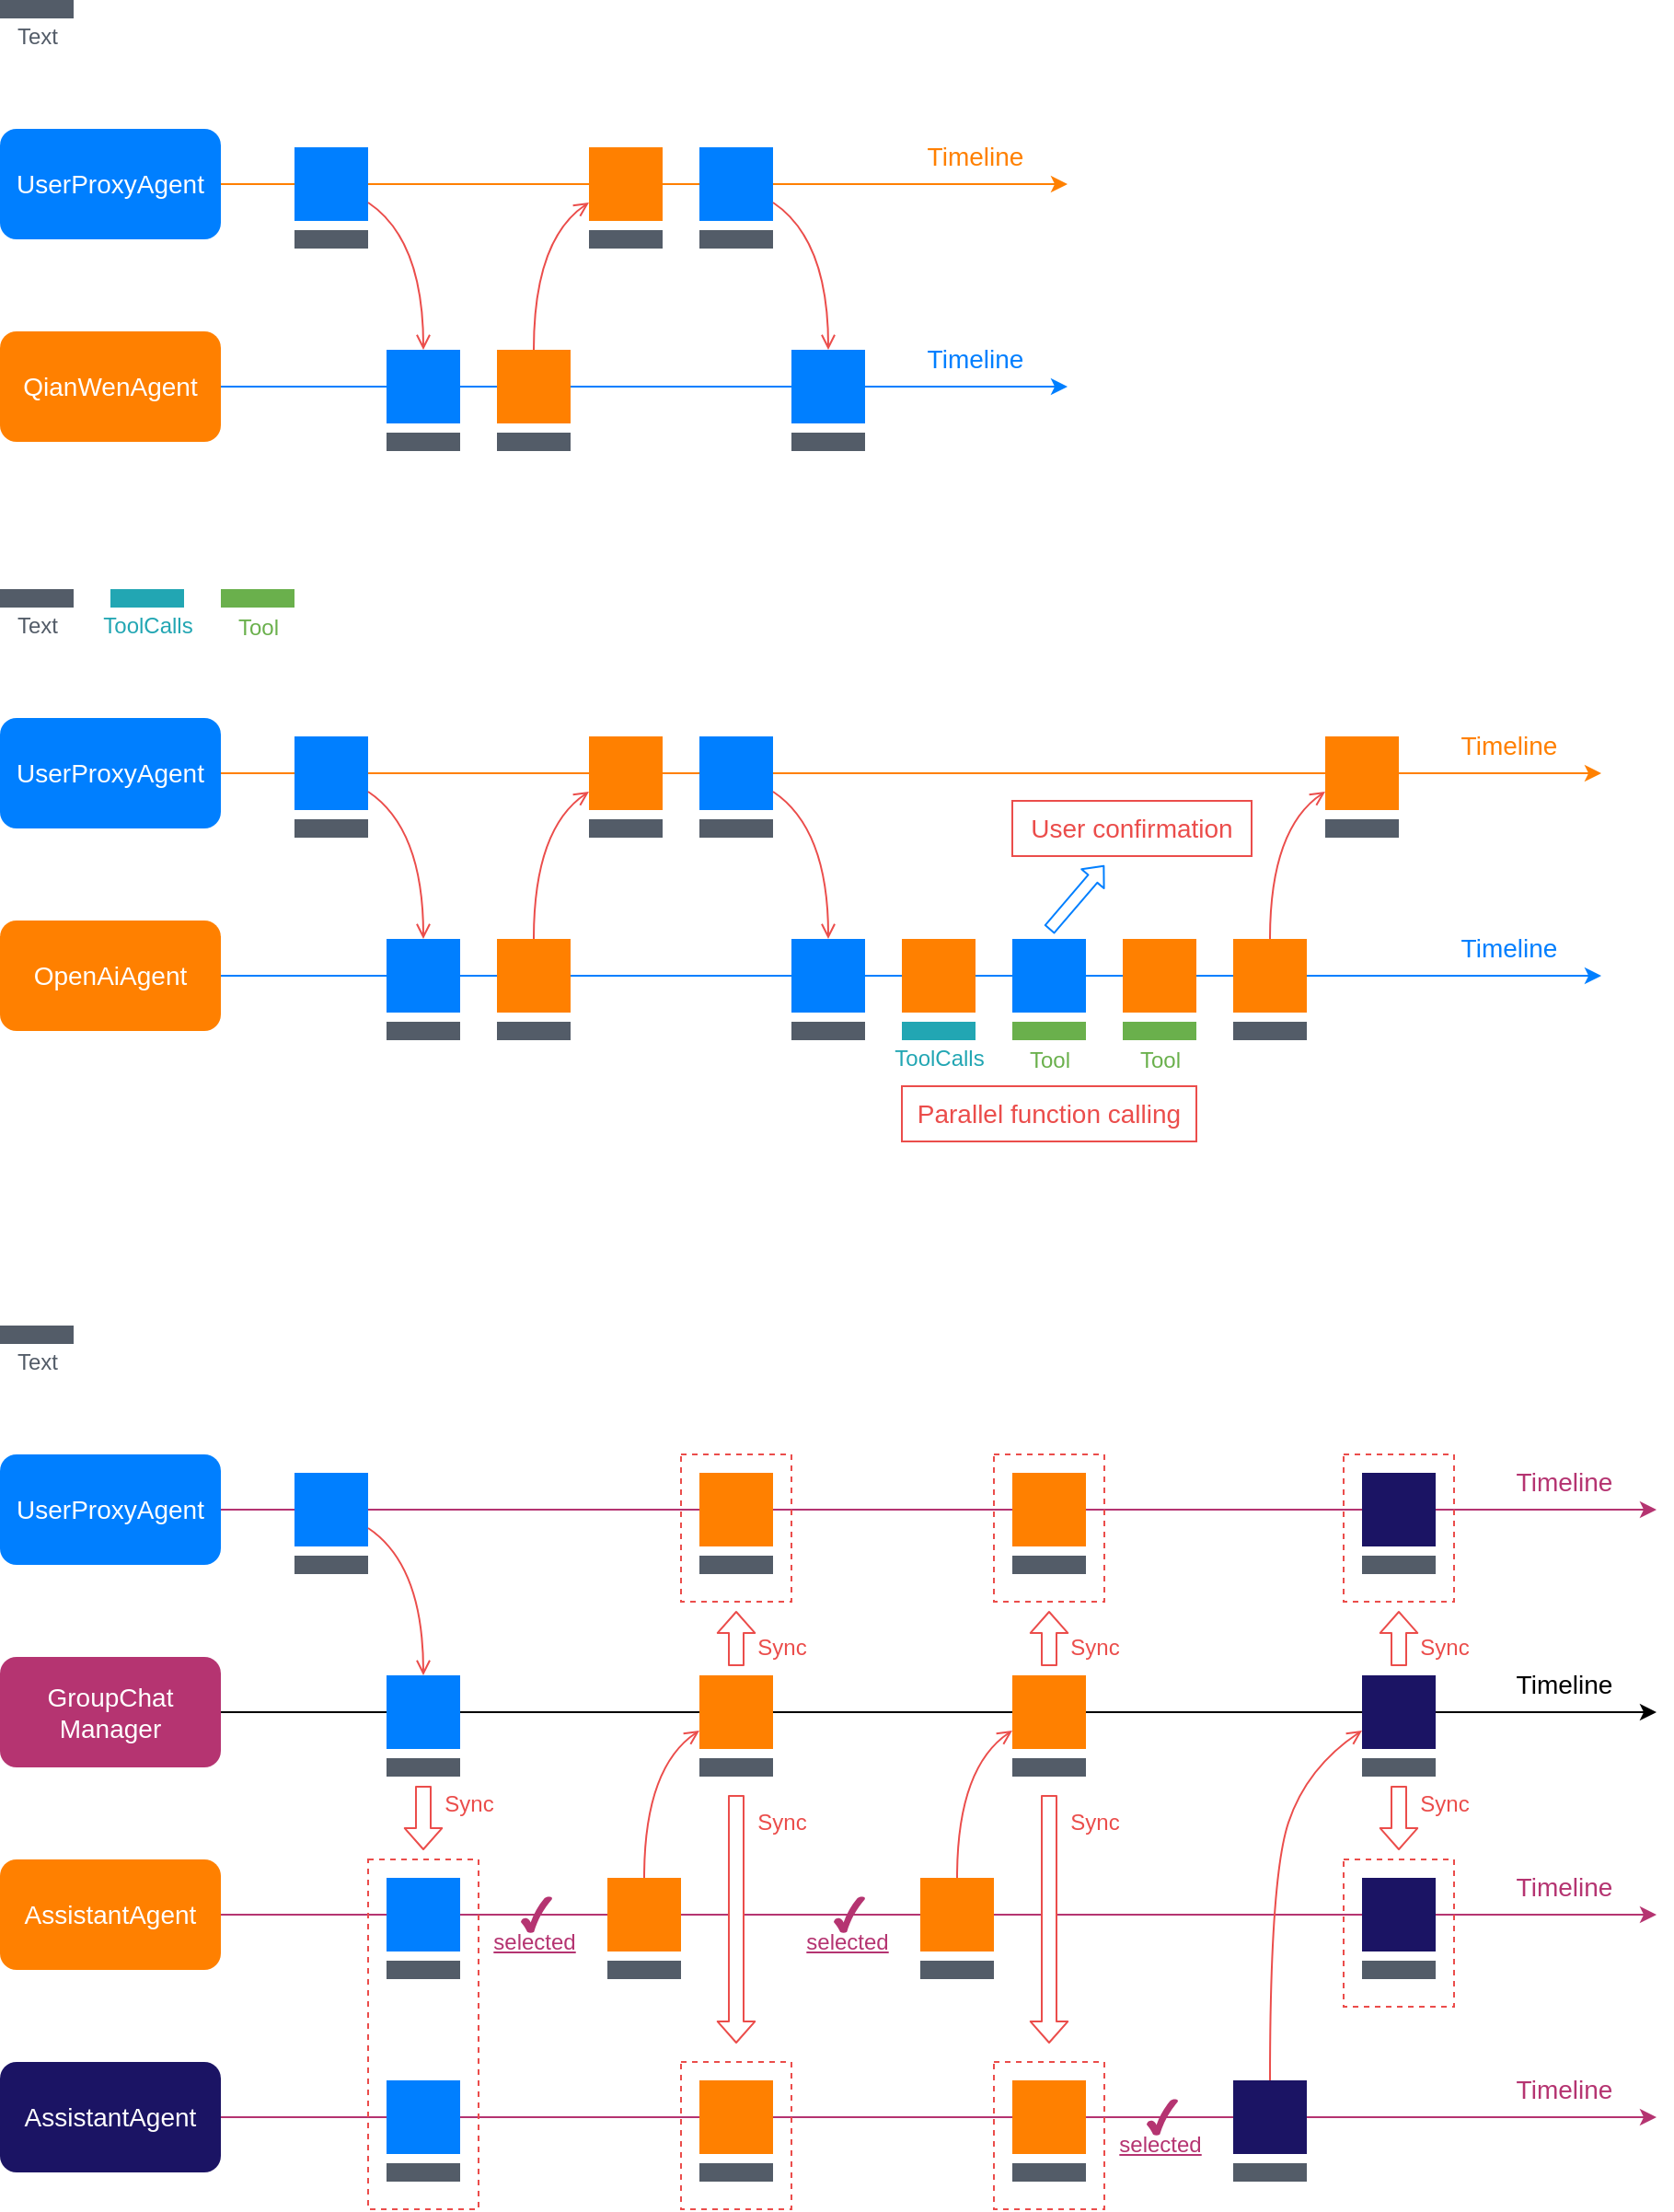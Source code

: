 <mxfile version="17.4.2" type="device"><diagram id="qJu6oxwZiMw7I-Hwb-8A" name="第 1 页"><mxGraphModel dx="992" dy="714" grid="1" gridSize="10" guides="1" tooltips="1" connect="1" arrows="1" fold="1" page="1" pageScale="1" pageWidth="827" pageHeight="1169" math="0" shadow="0"><root><mxCell id="0"/><mxCell id="1" parent="0"/><mxCell id="Uk98bJ4eMWOjx3VvdVaG-102" value="" style="endArrow=classic;html=1;rounded=0;fontSize=14;fontColor=#FFFFFF;strokeColor=#B53471;exitX=1;exitY=0.5;exitDx=0;exitDy=0;" edge="1" parent="1" source="Uk98bJ4eMWOjx3VvdVaG-99"><mxGeometry width="50" height="50" relative="1" as="geometry"><mxPoint x="210" y="1130.0" as="sourcePoint"/><mxPoint x="980" y="1230" as="targetPoint"/></mxGeometry></mxCell><mxCell id="Uk98bJ4eMWOjx3VvdVaG-101" value="" style="endArrow=classic;html=1;rounded=0;fontSize=14;fontColor=#FFFFFF;strokeColor=#B53471;exitX=1;exitY=0.5;exitDx=0;exitDy=0;" edge="1" parent="1" source="Uk98bJ4eMWOjx3VvdVaG-98"><mxGeometry width="50" height="50" relative="1" as="geometry"><mxPoint x="260" y="1100.36" as="sourcePoint"/><mxPoint x="980" y="1120" as="targetPoint"/></mxGeometry></mxCell><mxCell id="Uk98bJ4eMWOjx3VvdVaG-100" value="" style="endArrow=classic;html=1;rounded=0;fontSize=14;fontColor=#FFFFFF;strokeColor=#B53471;exitX=1;exitY=0.5;exitDx=0;exitDy=0;" edge="1" parent="1" source="Uk98bJ4eMWOjx3VvdVaG-95"><mxGeometry width="50" height="50" relative="1" as="geometry"><mxPoint x="320" y="899.64" as="sourcePoint"/><mxPoint x="980" y="900" as="targetPoint"/></mxGeometry></mxCell><mxCell id="Uk98bJ4eMWOjx3VvdVaG-103" value="" style="endArrow=classic;html=1;rounded=0;fontSize=14;fontColor=#FFFFFF;strokeColor=#000000;exitX=1;exitY=0.5;exitDx=0;exitDy=0;" edge="1" parent="1" source="Uk98bJ4eMWOjx3VvdVaG-96"><mxGeometry width="50" height="50" relative="1" as="geometry"><mxPoint x="210" y="910" as="sourcePoint"/><mxPoint x="980" y="1010" as="targetPoint"/></mxGeometry></mxCell><mxCell id="Uk98bJ4eMWOjx3VvdVaG-11" value="" style="endArrow=classic;html=1;rounded=0;fontSize=14;fontColor=#FFFFFF;strokeColor=#007FFF;exitX=1;exitY=0.5;exitDx=0;exitDy=0;" edge="1" parent="1" source="Uk98bJ4eMWOjx3VvdVaG-4"><mxGeometry width="50" height="50" relative="1" as="geometry"><mxPoint x="240" y="310" as="sourcePoint"/><mxPoint x="660" y="290" as="targetPoint"/></mxGeometry></mxCell><mxCell id="Uk98bJ4eMWOjx3VvdVaG-10" value="" style="endArrow=classic;html=1;rounded=0;fontSize=14;fontColor=#FFFFFF;strokeColor=#FF8000;exitX=1;exitY=0.5;exitDx=0;exitDy=0;" edge="1" parent="1" source="Uk98bJ4eMWOjx3VvdVaG-3"><mxGeometry width="50" height="50" relative="1" as="geometry"><mxPoint x="250" y="210" as="sourcePoint"/><mxPoint x="660" y="180" as="targetPoint"/></mxGeometry></mxCell><mxCell id="Uk98bJ4eMWOjx3VvdVaG-3" value="&lt;font style=&quot;font-size: 14px&quot; color=&quot;#ffffff&quot;&gt;UserProxyAgent&lt;/font&gt;" style="rounded=1;whiteSpace=wrap;html=1;fillColor=#007FFF;strokeColor=none;" vertex="1" parent="1"><mxGeometry x="80" y="150" width="120" height="60" as="geometry"/></mxCell><mxCell id="Uk98bJ4eMWOjx3VvdVaG-4" value="&lt;font style=&quot;font-size: 14px&quot; color=&quot;#ffffff&quot;&gt;QianWenAgent&lt;/font&gt;" style="rounded=1;whiteSpace=wrap;html=1;fillColor=#FF8000;strokeColor=none;" vertex="1" parent="1"><mxGeometry x="80" y="260" width="120" height="60" as="geometry"/></mxCell><mxCell id="Uk98bJ4eMWOjx3VvdVaG-7" value="&lt;font color=&quot;#ff8000&quot;&gt;Timeline&lt;/font&gt;" style="text;html=1;strokeColor=none;fillColor=none;align=center;verticalAlign=middle;whiteSpace=wrap;rounded=0;fontSize=14;fontColor=#FFFFFF;" vertex="1" parent="1"><mxGeometry x="570" y="150" width="80" height="30" as="geometry"/></mxCell><mxCell id="Uk98bJ4eMWOjx3VvdVaG-18" style="orthogonalLoop=1;jettySize=auto;html=1;exitX=0.5;exitY=0;exitDx=0;exitDy=0;entryX=0;entryY=0.75;entryDx=0;entryDy=0;fontSize=14;fontColor=#000000;endArrow=open;endFill=0;strokeColor=#EB4D4B;elbow=vertical;curved=1;" edge="1" parent="1" source="Uk98bJ4eMWOjx3VvdVaG-8" target="Uk98bJ4eMWOjx3VvdVaG-16"><mxGeometry relative="1" as="geometry"><Array as="points"><mxPoint x="370" y="210"/></Array></mxGeometry></mxCell><mxCell id="Uk98bJ4eMWOjx3VvdVaG-8" value="" style="rounded=0;whiteSpace=wrap;html=1;fontSize=14;fontColor=#000000;fillColor=#FF8000;strokeColor=none;" vertex="1" parent="1"><mxGeometry x="350" y="270" width="40" height="40" as="geometry"/></mxCell><mxCell id="Uk98bJ4eMWOjx3VvdVaG-9" value="" style="rounded=0;whiteSpace=wrap;html=1;fontSize=14;fontColor=#000000;fillColor=#007FFF;strokeColor=none;" vertex="1" parent="1"><mxGeometry x="240" y="160" width="40" height="40" as="geometry"/></mxCell><mxCell id="Uk98bJ4eMWOjx3VvdVaG-13" value="" style="rounded=0;whiteSpace=wrap;html=1;fontSize=14;fontColor=#000000;fillColor=#007FFF;strokeColor=none;" vertex="1" parent="1"><mxGeometry x="290" y="270" width="40" height="40" as="geometry"/></mxCell><mxCell id="Uk98bJ4eMWOjx3VvdVaG-15" value="" style="curved=1;endArrow=open;html=1;rounded=0;fontSize=14;fontColor=#000000;strokeColor=#EB4D4B;elbow=vertical;exitX=1;exitY=0.75;exitDx=0;exitDy=0;entryX=0.5;entryY=0;entryDx=0;entryDy=0;endFill=0;" edge="1" parent="1" source="Uk98bJ4eMWOjx3VvdVaG-9" target="Uk98bJ4eMWOjx3VvdVaG-13"><mxGeometry width="50" height="50" relative="1" as="geometry"><mxPoint x="180" y="400" as="sourcePoint"/><mxPoint x="230" y="350" as="targetPoint"/><Array as="points"><mxPoint x="310" y="210"/></Array></mxGeometry></mxCell><mxCell id="Uk98bJ4eMWOjx3VvdVaG-16" value="" style="rounded=0;whiteSpace=wrap;html=1;fontSize=14;fontColor=#000000;fillColor=#FF8000;strokeColor=none;" vertex="1" parent="1"><mxGeometry x="400" y="160" width="40" height="40" as="geometry"/></mxCell><mxCell id="Uk98bJ4eMWOjx3VvdVaG-19" value="" style="rounded=0;whiteSpace=wrap;html=1;fontSize=14;fontColor=#000000;fillColor=#007FFF;strokeColor=none;" vertex="1" parent="1"><mxGeometry x="460" y="160" width="40" height="40" as="geometry"/></mxCell><mxCell id="Uk98bJ4eMWOjx3VvdVaG-20" value="" style="rounded=0;whiteSpace=wrap;html=1;fontSize=14;fontColor=#000000;fillColor=#007FFF;strokeColor=none;" vertex="1" parent="1"><mxGeometry x="510" y="270" width="40" height="40" as="geometry"/></mxCell><mxCell id="Uk98bJ4eMWOjx3VvdVaG-21" value="" style="curved=1;endArrow=open;html=1;rounded=0;fontSize=14;fontColor=#000000;strokeColor=#EB4D4B;elbow=vertical;exitX=1;exitY=0.75;exitDx=0;exitDy=0;entryX=0.5;entryY=0;entryDx=0;entryDy=0;endFill=0;" edge="1" source="Uk98bJ4eMWOjx3VvdVaG-19" target="Uk98bJ4eMWOjx3VvdVaG-20" parent="1"><mxGeometry width="50" height="50" relative="1" as="geometry"><mxPoint x="400" y="400" as="sourcePoint"/><mxPoint x="450" y="350" as="targetPoint"/><Array as="points"><mxPoint x="530" y="210"/></Array></mxGeometry></mxCell><mxCell id="Uk98bJ4eMWOjx3VvdVaG-25" value="&lt;font color=&quot;#007fff&quot;&gt;Timeline&lt;/font&gt;" style="text;html=1;strokeColor=none;fillColor=none;align=center;verticalAlign=middle;whiteSpace=wrap;rounded=0;fontSize=14;fontColor=#FFFFFF;" vertex="1" parent="1"><mxGeometry x="570" y="260" width="80" height="30" as="geometry"/></mxCell><mxCell id="Uk98bJ4eMWOjx3VvdVaG-26" value="&lt;font style=&quot;font-size: 14px&quot; color=&quot;#ffffff&quot;&gt;UserProxyAgent&lt;/font&gt;" style="rounded=1;whiteSpace=wrap;html=1;fillColor=#007FFF;strokeColor=none;" vertex="1" parent="1"><mxGeometry x="80" y="470" width="120" height="60" as="geometry"/></mxCell><mxCell id="Uk98bJ4eMWOjx3VvdVaG-27" value="&lt;font style=&quot;font-size: 14px&quot; color=&quot;#ffffff&quot;&gt;OpenAiAgent&lt;/font&gt;" style="rounded=1;whiteSpace=wrap;html=1;fillColor=#FF8000;strokeColor=none;" vertex="1" parent="1"><mxGeometry x="80" y="580" width="120" height="60" as="geometry"/></mxCell><mxCell id="Uk98bJ4eMWOjx3VvdVaG-28" value="" style="endArrow=classic;html=1;rounded=0;fontSize=14;fontColor=#FFFFFF;strokeColor=#FF8000;exitX=1;exitY=0.5;exitDx=0;exitDy=0;" edge="1" source="Uk98bJ4eMWOjx3VvdVaG-26" parent="1"><mxGeometry width="50" height="50" relative="1" as="geometry"><mxPoint x="250" y="530" as="sourcePoint"/><mxPoint x="950" y="500" as="targetPoint"/></mxGeometry></mxCell><mxCell id="Uk98bJ4eMWOjx3VvdVaG-29" value="" style="endArrow=classic;html=1;rounded=0;fontSize=14;fontColor=#FFFFFF;strokeColor=#007FFF;exitX=1;exitY=0.5;exitDx=0;exitDy=0;" edge="1" source="Uk98bJ4eMWOjx3VvdVaG-27" parent="1"><mxGeometry width="50" height="50" relative="1" as="geometry"><mxPoint x="240" y="630" as="sourcePoint"/><mxPoint x="950" y="610" as="targetPoint"/></mxGeometry></mxCell><mxCell id="Uk98bJ4eMWOjx3VvdVaG-30" value="&lt;font color=&quot;#ff8000&quot;&gt;Timeline&lt;/font&gt;" style="text;html=1;strokeColor=none;fillColor=none;align=center;verticalAlign=middle;whiteSpace=wrap;rounded=0;fontSize=14;fontColor=#FFFFFF;" vertex="1" parent="1"><mxGeometry x="860" y="470" width="80" height="30" as="geometry"/></mxCell><mxCell id="Uk98bJ4eMWOjx3VvdVaG-31" value="&lt;font color=&quot;#007fff&quot;&gt;Timeline&lt;/font&gt;" style="text;html=1;strokeColor=none;fillColor=none;align=center;verticalAlign=middle;whiteSpace=wrap;rounded=0;fontSize=14;fontColor=#FFFFFF;" vertex="1" parent="1"><mxGeometry x="860" y="580" width="80" height="30" as="geometry"/></mxCell><mxCell id="Uk98bJ4eMWOjx3VvdVaG-32" style="orthogonalLoop=1;jettySize=auto;html=1;exitX=0.5;exitY=0;exitDx=0;exitDy=0;entryX=0;entryY=0.75;entryDx=0;entryDy=0;fontSize=14;fontColor=#000000;endArrow=open;endFill=0;strokeColor=#EB4D4B;elbow=vertical;curved=1;" edge="1" source="Uk98bJ4eMWOjx3VvdVaG-33" target="Uk98bJ4eMWOjx3VvdVaG-37" parent="1"><mxGeometry relative="1" as="geometry"><Array as="points"><mxPoint x="370" y="530"/></Array></mxGeometry></mxCell><mxCell id="Uk98bJ4eMWOjx3VvdVaG-33" value="" style="rounded=0;whiteSpace=wrap;html=1;fontSize=14;fontColor=#000000;fillColor=#FF8000;strokeColor=none;" vertex="1" parent="1"><mxGeometry x="350" y="590" width="40" height="40" as="geometry"/></mxCell><mxCell id="Uk98bJ4eMWOjx3VvdVaG-34" value="" style="rounded=0;whiteSpace=wrap;html=1;fontSize=14;fontColor=#000000;fillColor=#007FFF;strokeColor=none;" vertex="1" parent="1"><mxGeometry x="240" y="480" width="40" height="40" as="geometry"/></mxCell><mxCell id="Uk98bJ4eMWOjx3VvdVaG-35" value="" style="rounded=0;whiteSpace=wrap;html=1;fontSize=14;fontColor=#000000;fillColor=#007FFF;strokeColor=none;" vertex="1" parent="1"><mxGeometry x="290" y="590" width="40" height="40" as="geometry"/></mxCell><mxCell id="Uk98bJ4eMWOjx3VvdVaG-36" value="" style="curved=1;endArrow=open;html=1;rounded=0;fontSize=14;fontColor=#000000;strokeColor=#EB4D4B;elbow=vertical;exitX=1;exitY=0.75;exitDx=0;exitDy=0;entryX=0.5;entryY=0;entryDx=0;entryDy=0;endFill=0;" edge="1" source="Uk98bJ4eMWOjx3VvdVaG-34" target="Uk98bJ4eMWOjx3VvdVaG-35" parent="1"><mxGeometry width="50" height="50" relative="1" as="geometry"><mxPoint x="180" y="720" as="sourcePoint"/><mxPoint x="230" y="670" as="targetPoint"/><Array as="points"><mxPoint x="310" y="530"/></Array></mxGeometry></mxCell><mxCell id="Uk98bJ4eMWOjx3VvdVaG-37" value="" style="rounded=0;whiteSpace=wrap;html=1;fontSize=14;fontColor=#000000;fillColor=#FF8000;strokeColor=none;" vertex="1" parent="1"><mxGeometry x="400" y="480" width="40" height="40" as="geometry"/></mxCell><mxCell id="Uk98bJ4eMWOjx3VvdVaG-38" value="" style="rounded=0;whiteSpace=wrap;html=1;fontSize=14;fontColor=#000000;fillColor=#007FFF;strokeColor=none;" vertex="1" parent="1"><mxGeometry x="460" y="480" width="40" height="40" as="geometry"/></mxCell><mxCell id="Uk98bJ4eMWOjx3VvdVaG-39" value="" style="rounded=0;whiteSpace=wrap;html=1;fontSize=14;fontColor=#000000;fillColor=#007FFF;strokeColor=none;" vertex="1" parent="1"><mxGeometry x="510" y="590" width="40" height="40" as="geometry"/></mxCell><mxCell id="Uk98bJ4eMWOjx3VvdVaG-40" value="" style="curved=1;endArrow=open;html=1;rounded=0;fontSize=14;fontColor=#000000;strokeColor=#EB4D4B;elbow=vertical;exitX=1;exitY=0.75;exitDx=0;exitDy=0;entryX=0.5;entryY=0;entryDx=0;entryDy=0;endFill=0;" edge="1" source="Uk98bJ4eMWOjx3VvdVaG-38" target="Uk98bJ4eMWOjx3VvdVaG-39" parent="1"><mxGeometry width="50" height="50" relative="1" as="geometry"><mxPoint x="400" y="720" as="sourcePoint"/><mxPoint x="450" y="670" as="targetPoint"/><Array as="points"><mxPoint x="530" y="530"/></Array></mxGeometry></mxCell><mxCell id="Uk98bJ4eMWOjx3VvdVaG-41" value="" style="rounded=0;whiteSpace=wrap;html=1;fontSize=14;fontColor=#000000;fillColor=#FF8000;strokeColor=none;" vertex="1" parent="1"><mxGeometry x="570" y="590" width="40" height="40" as="geometry"/></mxCell><mxCell id="Uk98bJ4eMWOjx3VvdVaG-44" value="" style="rounded=0;whiteSpace=wrap;html=1;fontSize=14;fontColor=#000000;fillColor=#FF8000;strokeColor=none;" vertex="1" parent="1"><mxGeometry x="690" y="590" width="40" height="40" as="geometry"/></mxCell><mxCell id="Uk98bJ4eMWOjx3VvdVaG-47" value="" style="rounded=0;whiteSpace=wrap;html=1;fontSize=14;fontColor=#000000;fillColor=#007FFF;strokeColor=none;" vertex="1" parent="1"><mxGeometry x="630" y="590" width="40" height="40" as="geometry"/></mxCell><mxCell id="Uk98bJ4eMWOjx3VvdVaG-55" value="" style="rounded=0;whiteSpace=wrap;html=1;fontSize=14;fontColor=#FF8000;fillColor=#535c68;strokeColor=none;" vertex="1" parent="1"><mxGeometry x="80" y="80" width="40" height="10" as="geometry"/></mxCell><mxCell id="Uk98bJ4eMWOjx3VvdVaG-56" value="&lt;font color=&quot;#535c68&quot;&gt;Text&lt;/font&gt;" style="text;html=1;align=center;verticalAlign=middle;resizable=0;points=[];autosize=1;strokeColor=none;fillColor=none;fontSize=12;fontColor=#8E44AD;" vertex="1" parent="1"><mxGeometry x="80" y="90" width="40" height="20" as="geometry"/></mxCell><mxCell id="Uk98bJ4eMWOjx3VvdVaG-57" value="" style="rounded=0;whiteSpace=wrap;html=1;fontSize=14;fontColor=#FF8000;fillColor=#535c68;strokeColor=none;" vertex="1" parent="1"><mxGeometry x="240" y="205" width="40" height="10" as="geometry"/></mxCell><mxCell id="Uk98bJ4eMWOjx3VvdVaG-58" value="" style="rounded=0;whiteSpace=wrap;html=1;fontSize=14;fontColor=#FF8000;fillColor=#535c68;strokeColor=none;" vertex="1" parent="1"><mxGeometry x="290" y="315" width="40" height="10" as="geometry"/></mxCell><mxCell id="Uk98bJ4eMWOjx3VvdVaG-59" value="" style="rounded=0;whiteSpace=wrap;html=1;fontSize=14;fontColor=#FF8000;fillColor=#535c68;strokeColor=none;" vertex="1" parent="1"><mxGeometry x="350" y="315" width="40" height="10" as="geometry"/></mxCell><mxCell id="Uk98bJ4eMWOjx3VvdVaG-60" value="" style="rounded=0;whiteSpace=wrap;html=1;fontSize=14;fontColor=#FF8000;fillColor=#535c68;strokeColor=none;" vertex="1" parent="1"><mxGeometry x="510" y="315" width="40" height="10" as="geometry"/></mxCell><mxCell id="Uk98bJ4eMWOjx3VvdVaG-61" value="" style="rounded=0;whiteSpace=wrap;html=1;fontSize=14;fontColor=#FF8000;fillColor=#535c68;strokeColor=none;" vertex="1" parent="1"><mxGeometry x="400" y="205" width="40" height="10" as="geometry"/></mxCell><mxCell id="Uk98bJ4eMWOjx3VvdVaG-62" value="" style="rounded=0;whiteSpace=wrap;html=1;fontSize=14;fontColor=#FF8000;fillColor=#535c68;strokeColor=none;" vertex="1" parent="1"><mxGeometry x="460" y="205" width="40" height="10" as="geometry"/></mxCell><mxCell id="Uk98bJ4eMWOjx3VvdVaG-63" value="" style="rounded=0;whiteSpace=wrap;html=1;fontSize=14;fontColor=#FF8000;fillColor=#535c68;strokeColor=none;" vertex="1" parent="1"><mxGeometry x="240" y="525" width="40" height="10" as="geometry"/></mxCell><mxCell id="Uk98bJ4eMWOjx3VvdVaG-64" value="" style="rounded=0;whiteSpace=wrap;html=1;fontSize=14;fontColor=#FF8000;fillColor=#535c68;strokeColor=none;" vertex="1" parent="1"><mxGeometry x="400" y="525" width="40" height="10" as="geometry"/></mxCell><mxCell id="Uk98bJ4eMWOjx3VvdVaG-65" value="" style="rounded=0;whiteSpace=wrap;html=1;fontSize=14;fontColor=#FF8000;fillColor=#535c68;strokeColor=none;" vertex="1" parent="1"><mxGeometry x="460" y="525" width="40" height="10" as="geometry"/></mxCell><mxCell id="Uk98bJ4eMWOjx3VvdVaG-66" value="" style="rounded=0;whiteSpace=wrap;html=1;fontSize=14;fontColor=#FF8000;fillColor=#535c68;strokeColor=none;" vertex="1" parent="1"><mxGeometry x="290" y="635" width="40" height="10" as="geometry"/></mxCell><mxCell id="Uk98bJ4eMWOjx3VvdVaG-67" value="" style="rounded=0;whiteSpace=wrap;html=1;fontSize=14;fontColor=#FF8000;fillColor=#535c68;strokeColor=none;" vertex="1" parent="1"><mxGeometry x="350" y="635" width="40" height="10" as="geometry"/></mxCell><mxCell id="Uk98bJ4eMWOjx3VvdVaG-68" value="" style="rounded=0;whiteSpace=wrap;html=1;fontSize=14;fontColor=#FF8000;fillColor=#535c68;strokeColor=none;" vertex="1" parent="1"><mxGeometry x="510" y="635" width="40" height="10" as="geometry"/></mxCell><mxCell id="Uk98bJ4eMWOjx3VvdVaG-75" value="" style="rounded=0;whiteSpace=wrap;html=1;fontSize=14;fontColor=#FF8000;fillColor=#22a6b3;strokeColor=none;" vertex="1" parent="1"><mxGeometry x="570" y="635" width="40" height="10" as="geometry"/></mxCell><mxCell id="Uk98bJ4eMWOjx3VvdVaG-76" value="&lt;font color=&quot;#22a6b3&quot;&gt;ToolCalls&lt;/font&gt;" style="text;html=1;align=center;verticalAlign=middle;resizable=0;points=[];autosize=1;strokeColor=none;fillColor=none;fontSize=12;fontColor=#8E44AD;" vertex="1" parent="1"><mxGeometry x="560" y="645" width="60" height="20" as="geometry"/></mxCell><mxCell id="Uk98bJ4eMWOjx3VvdVaG-77" value="" style="rounded=0;whiteSpace=wrap;html=1;fontSize=14;fontColor=#FF8000;fillColor=#6ab04c;strokeColor=none;" vertex="1" parent="1"><mxGeometry x="630" y="635" width="40" height="10" as="geometry"/></mxCell><mxCell id="Uk98bJ4eMWOjx3VvdVaG-78" value="&lt;font style=&quot;font-size: 12px&quot; color=&quot;#6ab04c&quot;&gt;Tool&lt;/font&gt;" style="text;html=1;align=center;verticalAlign=middle;resizable=0;points=[];autosize=1;strokeColor=none;fillColor=none;fontSize=14;fontColor=#FF8000;" vertex="1" parent="1"><mxGeometry x="630" y="645" width="40" height="20" as="geometry"/></mxCell><mxCell id="Uk98bJ4eMWOjx3VvdVaG-79" value="" style="rounded=0;whiteSpace=wrap;html=1;fontSize=14;fontColor=#FF8000;fillColor=#6ab04c;strokeColor=none;" vertex="1" parent="1"><mxGeometry x="690" y="635" width="40" height="10" as="geometry"/></mxCell><mxCell id="Uk98bJ4eMWOjx3VvdVaG-80" value="&lt;font style=&quot;font-size: 12px&quot; color=&quot;#6ab04c&quot;&gt;Tool&lt;/font&gt;" style="text;html=1;align=center;verticalAlign=middle;resizable=0;points=[];autosize=1;strokeColor=none;fillColor=none;fontSize=14;fontColor=#FF8000;" vertex="1" parent="1"><mxGeometry x="690" y="645" width="40" height="20" as="geometry"/></mxCell><mxCell id="Uk98bJ4eMWOjx3VvdVaG-81" style="orthogonalLoop=1;jettySize=auto;html=1;exitX=0.5;exitY=0;exitDx=0;exitDy=0;entryX=0;entryY=0.75;entryDx=0;entryDy=0;fontSize=14;fontColor=#000000;endArrow=open;endFill=0;strokeColor=#EB4D4B;elbow=vertical;curved=1;" edge="1" source="Uk98bJ4eMWOjx3VvdVaG-82" target="Uk98bJ4eMWOjx3VvdVaG-83" parent="1"><mxGeometry relative="1" as="geometry"><Array as="points"><mxPoint x="770" y="530"/></Array></mxGeometry></mxCell><mxCell id="Uk98bJ4eMWOjx3VvdVaG-82" value="" style="rounded=0;whiteSpace=wrap;html=1;fontSize=14;fontColor=#000000;fillColor=#FF8000;strokeColor=none;" vertex="1" parent="1"><mxGeometry x="750" y="590" width="40" height="40" as="geometry"/></mxCell><mxCell id="Uk98bJ4eMWOjx3VvdVaG-83" value="" style="rounded=0;whiteSpace=wrap;html=1;fontSize=14;fontColor=#000000;fillColor=#FF8000;strokeColor=none;" vertex="1" parent="1"><mxGeometry x="800" y="480" width="40" height="40" as="geometry"/></mxCell><mxCell id="Uk98bJ4eMWOjx3VvdVaG-84" value="" style="rounded=0;whiteSpace=wrap;html=1;fontSize=14;fontColor=#FF8000;fillColor=#535c68;strokeColor=none;" vertex="1" parent="1"><mxGeometry x="800" y="525" width="40" height="10" as="geometry"/></mxCell><mxCell id="Uk98bJ4eMWOjx3VvdVaG-85" value="" style="rounded=0;whiteSpace=wrap;html=1;fontSize=14;fontColor=#FF8000;fillColor=#535c68;strokeColor=none;" vertex="1" parent="1"><mxGeometry x="750" y="635" width="40" height="10" as="geometry"/></mxCell><mxCell id="Uk98bJ4eMWOjx3VvdVaG-86" value="&lt;font style=&quot;font-size: 14px&quot; color=&quot;#eb4d4b&quot;&gt;Parallel function calling&lt;/font&gt;" style="text;html=1;strokeColor=#EB4D4B;fillColor=none;align=center;verticalAlign=middle;whiteSpace=wrap;rounded=0;fontSize=12;fontColor=#22A6B3;" vertex="1" parent="1"><mxGeometry x="570" y="670" width="160" height="30" as="geometry"/></mxCell><mxCell id="Uk98bJ4eMWOjx3VvdVaG-87" value="" style="rounded=0;whiteSpace=wrap;html=1;fontSize=14;fontColor=#FF8000;fillColor=#6ab04c;strokeColor=none;" vertex="1" parent="1"><mxGeometry x="200" y="400" width="40" height="10" as="geometry"/></mxCell><mxCell id="Uk98bJ4eMWOjx3VvdVaG-88" value="&lt;font style=&quot;font-size: 12px&quot; color=&quot;#6ab04c&quot;&gt;Tool&lt;/font&gt;" style="text;html=1;align=center;verticalAlign=middle;resizable=0;points=[];autosize=1;strokeColor=none;fillColor=none;fontSize=14;fontColor=#FF8000;" vertex="1" parent="1"><mxGeometry x="200" y="410" width="40" height="20" as="geometry"/></mxCell><mxCell id="Uk98bJ4eMWOjx3VvdVaG-89" value="" style="rounded=0;whiteSpace=wrap;html=1;fontSize=14;fontColor=#FF8000;fillColor=#22a6b3;strokeColor=none;" vertex="1" parent="1"><mxGeometry x="140" y="400" width="40" height="10" as="geometry"/></mxCell><mxCell id="Uk98bJ4eMWOjx3VvdVaG-90" value="&lt;font color=&quot;#22a6b3&quot;&gt;ToolCalls&lt;/font&gt;" style="text;html=1;align=center;verticalAlign=middle;resizable=0;points=[];autosize=1;strokeColor=none;fillColor=none;fontSize=12;fontColor=#8E44AD;" vertex="1" parent="1"><mxGeometry x="130" y="410" width="60" height="20" as="geometry"/></mxCell><mxCell id="Uk98bJ4eMWOjx3VvdVaG-91" value="" style="rounded=0;whiteSpace=wrap;html=1;fontSize=14;fontColor=#FF8000;fillColor=#535c68;strokeColor=none;" vertex="1" parent="1"><mxGeometry x="80" y="400" width="40" height="10" as="geometry"/></mxCell><mxCell id="Uk98bJ4eMWOjx3VvdVaG-92" value="&lt;font color=&quot;#535c68&quot;&gt;Text&lt;/font&gt;" style="text;html=1;align=center;verticalAlign=middle;resizable=0;points=[];autosize=1;strokeColor=none;fillColor=none;fontSize=12;fontColor=#8E44AD;" vertex="1" parent="1"><mxGeometry x="80" y="410" width="40" height="20" as="geometry"/></mxCell><mxCell id="Uk98bJ4eMWOjx3VvdVaG-93" value="&lt;font color=&quot;#eb4d4b&quot;&gt;&lt;span style=&quot;font-size: 14px&quot;&gt;User confirmation&lt;/span&gt;&lt;/font&gt;" style="text;html=1;strokeColor=#EB4D4B;fillColor=none;align=center;verticalAlign=middle;whiteSpace=wrap;rounded=0;fontSize=12;fontColor=#22A6B3;" vertex="1" parent="1"><mxGeometry x="630" y="515" width="130" height="30" as="geometry"/></mxCell><mxCell id="Uk98bJ4eMWOjx3VvdVaG-94" value="" style="shape=flexArrow;endArrow=classic;html=1;fontSize=14;fontColor=#EB4D4B;strokeColor=#007FFF;curved=1;elbow=vertical;width=6.471;endSize=2.72;endWidth=8.535;" edge="1" parent="1"><mxGeometry width="50" height="50" relative="1" as="geometry"><mxPoint x="650" y="585" as="sourcePoint"/><mxPoint x="680" y="550" as="targetPoint"/></mxGeometry></mxCell><mxCell id="Uk98bJ4eMWOjx3VvdVaG-95" value="&lt;font style=&quot;font-size: 14px&quot; color=&quot;#ffffff&quot;&gt;UserProxyAgent&lt;/font&gt;" style="rounded=1;whiteSpace=wrap;html=1;fillColor=#007FFF;strokeColor=none;" vertex="1" parent="1"><mxGeometry x="80" y="870" width="120" height="60" as="geometry"/></mxCell><mxCell id="Uk98bJ4eMWOjx3VvdVaG-96" value="&lt;font color=&quot;#ffffff&quot;&gt;&lt;span style=&quot;font-size: 14px&quot;&gt;GroupChat&lt;br&gt;Manager&lt;/span&gt;&lt;/font&gt;" style="rounded=1;whiteSpace=wrap;html=1;fillColor=#B53471;strokeColor=none;" vertex="1" parent="1"><mxGeometry x="80" y="980" width="120" height="60" as="geometry"/></mxCell><mxCell id="Uk98bJ4eMWOjx3VvdVaG-98" value="&lt;font color=&quot;#ffffff&quot;&gt;&lt;span style=&quot;font-size: 14px&quot;&gt;AssistantAgent&lt;/span&gt;&lt;/font&gt;" style="rounded=1;whiteSpace=wrap;html=1;fillColor=#FF8000;strokeColor=none;" vertex="1" parent="1"><mxGeometry x="80" y="1090" width="120" height="60" as="geometry"/></mxCell><mxCell id="Uk98bJ4eMWOjx3VvdVaG-99" value="&lt;font color=&quot;#ffffff&quot;&gt;&lt;span style=&quot;font-size: 14px&quot;&gt;AssistantAgent&lt;/span&gt;&lt;/font&gt;" style="rounded=1;whiteSpace=wrap;html=1;fillColor=#1B1464;strokeColor=none;" vertex="1" parent="1"><mxGeometry x="80" y="1200" width="120" height="60" as="geometry"/></mxCell><mxCell id="Uk98bJ4eMWOjx3VvdVaG-104" value="" style="rounded=0;whiteSpace=wrap;html=1;fontSize=14;fontColor=#000000;fillColor=#007FFF;strokeColor=none;" vertex="1" parent="1"><mxGeometry x="240" y="880" width="40" height="40" as="geometry"/></mxCell><mxCell id="Uk98bJ4eMWOjx3VvdVaG-105" value="" style="rounded=0;whiteSpace=wrap;html=1;fontSize=14;fontColor=#000000;fillColor=#007FFF;strokeColor=none;" vertex="1" parent="1"><mxGeometry x="290" y="990" width="40" height="40" as="geometry"/></mxCell><mxCell id="Uk98bJ4eMWOjx3VvdVaG-106" value="" style="curved=1;endArrow=open;html=1;rounded=0;fontSize=14;fontColor=#000000;strokeColor=#EB4D4B;elbow=vertical;exitX=1;exitY=0.75;exitDx=0;exitDy=0;entryX=0.5;entryY=0;entryDx=0;entryDy=0;endFill=0;" edge="1" source="Uk98bJ4eMWOjx3VvdVaG-104" target="Uk98bJ4eMWOjx3VvdVaG-105" parent="1"><mxGeometry width="50" height="50" relative="1" as="geometry"><mxPoint x="180" y="1120" as="sourcePoint"/><mxPoint x="230" y="1070" as="targetPoint"/><Array as="points"><mxPoint x="310" y="930"/></Array></mxGeometry></mxCell><mxCell id="Uk98bJ4eMWOjx3VvdVaG-107" value="" style="rounded=0;whiteSpace=wrap;html=1;fontSize=14;fontColor=#FF8000;fillColor=#535c68;strokeColor=none;" vertex="1" parent="1"><mxGeometry x="240" y="925" width="40" height="10" as="geometry"/></mxCell><mxCell id="Uk98bJ4eMWOjx3VvdVaG-108" value="" style="rounded=0;whiteSpace=wrap;html=1;fontSize=14;fontColor=#FF8000;fillColor=#535c68;strokeColor=none;" vertex="1" parent="1"><mxGeometry x="290" y="1035" width="40" height="10" as="geometry"/></mxCell><mxCell id="Uk98bJ4eMWOjx3VvdVaG-110" value="" style="rounded=0;whiteSpace=wrap;html=1;fontSize=14;fontColor=#000000;fillColor=#007FFF;strokeColor=none;" vertex="1" parent="1"><mxGeometry x="290" y="1100" width="40" height="40" as="geometry"/></mxCell><mxCell id="Uk98bJ4eMWOjx3VvdVaG-111" value="" style="rounded=0;whiteSpace=wrap;html=1;fontSize=14;fontColor=#FF8000;fillColor=#535c68;strokeColor=none;" vertex="1" parent="1"><mxGeometry x="290" y="1145" width="40" height="10" as="geometry"/></mxCell><mxCell id="Uk98bJ4eMWOjx3VvdVaG-112" value="" style="rounded=0;whiteSpace=wrap;html=1;fontSize=14;fontColor=#000000;fillColor=#007FFF;strokeColor=none;" vertex="1" parent="1"><mxGeometry x="290" y="1210" width="40" height="40" as="geometry"/></mxCell><mxCell id="Uk98bJ4eMWOjx3VvdVaG-113" value="" style="rounded=0;whiteSpace=wrap;html=1;fontSize=14;fontColor=#FF8000;fillColor=#535c68;strokeColor=none;" vertex="1" parent="1"><mxGeometry x="290" y="1255" width="40" height="10" as="geometry"/></mxCell><mxCell id="Uk98bJ4eMWOjx3VvdVaG-114" value="" style="rounded=0;whiteSpace=wrap;html=1;fontSize=14;fontColor=#007FFF;strokeColor=#EB4D4B;fillColor=none;dashed=1;" vertex="1" parent="1"><mxGeometry x="280" y="1090" width="60" height="190" as="geometry"/></mxCell><mxCell id="Uk98bJ4eMWOjx3VvdVaG-116" style="orthogonalLoop=1;jettySize=auto;html=1;exitX=0.5;exitY=0;exitDx=0;exitDy=0;entryX=0;entryY=0.75;entryDx=0;entryDy=0;fontSize=14;fontColor=#000000;endArrow=open;endFill=0;strokeColor=#EB4D4B;elbow=vertical;curved=1;" edge="1" source="Uk98bJ4eMWOjx3VvdVaG-117" target="Uk98bJ4eMWOjx3VvdVaG-118" parent="1"><mxGeometry relative="1" as="geometry"><Array as="points"><mxPoint x="430" y="1040"/></Array></mxGeometry></mxCell><mxCell id="Uk98bJ4eMWOjx3VvdVaG-117" value="" style="rounded=0;whiteSpace=wrap;html=1;fontSize=14;fontColor=#000000;fillColor=#FF8000;strokeColor=none;" vertex="1" parent="1"><mxGeometry x="410" y="1100" width="40" height="40" as="geometry"/></mxCell><mxCell id="Uk98bJ4eMWOjx3VvdVaG-118" value="" style="rounded=0;whiteSpace=wrap;html=1;fontSize=14;fontColor=#000000;fillColor=#FF8000;strokeColor=none;" vertex="1" parent="1"><mxGeometry x="460" y="990" width="40" height="40" as="geometry"/></mxCell><mxCell id="Uk98bJ4eMWOjx3VvdVaG-119" value="" style="rounded=0;whiteSpace=wrap;html=1;fontSize=14;fontColor=#FF8000;fillColor=#535c68;strokeColor=none;" vertex="1" parent="1"><mxGeometry x="460" y="1035" width="40" height="10" as="geometry"/></mxCell><mxCell id="Uk98bJ4eMWOjx3VvdVaG-120" value="" style="rounded=0;whiteSpace=wrap;html=1;fontSize=14;fontColor=#FF8000;fillColor=#535c68;strokeColor=none;" vertex="1" parent="1"><mxGeometry x="410" y="1145" width="40" height="10" as="geometry"/></mxCell><mxCell id="Uk98bJ4eMWOjx3VvdVaG-121" value="" style="rounded=0;whiteSpace=wrap;html=1;fontSize=14;fontColor=#000000;fillColor=#FF8000;strokeColor=none;" vertex="1" parent="1"><mxGeometry x="460" y="880" width="40" height="40" as="geometry"/></mxCell><mxCell id="Uk98bJ4eMWOjx3VvdVaG-122" value="" style="rounded=0;whiteSpace=wrap;html=1;fontSize=14;fontColor=#FF8000;fillColor=#535c68;strokeColor=none;" vertex="1" parent="1"><mxGeometry x="460" y="925" width="40" height="10" as="geometry"/></mxCell><mxCell id="Uk98bJ4eMWOjx3VvdVaG-125" value="" style="rounded=0;whiteSpace=wrap;html=1;fontSize=14;fontColor=#007FFF;strokeColor=#EB4D4B;fillColor=none;dashed=1;" vertex="1" parent="1"><mxGeometry x="450" y="870" width="60" height="80" as="geometry"/></mxCell><mxCell id="Uk98bJ4eMWOjx3VvdVaG-126" value="" style="rounded=0;whiteSpace=wrap;html=1;fontSize=14;fontColor=#000000;fillColor=#FF8000;strokeColor=none;" vertex="1" parent="1"><mxGeometry x="460" y="1210" width="40" height="40" as="geometry"/></mxCell><mxCell id="Uk98bJ4eMWOjx3VvdVaG-127" value="" style="rounded=0;whiteSpace=wrap;html=1;fontSize=14;fontColor=#FF8000;fillColor=#535c68;strokeColor=none;" vertex="1" parent="1"><mxGeometry x="460" y="1255" width="40" height="10" as="geometry"/></mxCell><mxCell id="Uk98bJ4eMWOjx3VvdVaG-128" value="" style="rounded=0;whiteSpace=wrap;html=1;fontSize=14;fontColor=#007FFF;strokeColor=#EB4D4B;fillColor=none;dashed=1;" vertex="1" parent="1"><mxGeometry x="450" y="1200" width="60" height="80" as="geometry"/></mxCell><mxCell id="Uk98bJ4eMWOjx3VvdVaG-132" value="" style="verticalLabelPosition=bottom;verticalAlign=top;html=1;shape=mxgraph.basic.tick;dashed=1;fontSize=12;fontColor=#FFFFFF;strokeColor=none;fillColor=#B53471;aspect=fixed;" vertex="1" parent="1"><mxGeometry x="363" y="1110" width="17" height="20" as="geometry"/></mxCell><mxCell id="Uk98bJ4eMWOjx3VvdVaG-133" value="&lt;span&gt;selected&lt;/span&gt;" style="text;html=1;align=center;verticalAlign=middle;resizable=0;points=[];autosize=1;strokeColor=none;fillColor=none;fontSize=12;fontColor=#B53471;fontStyle=4" vertex="1" parent="1"><mxGeometry x="340" y="1125" width="60" height="20" as="geometry"/></mxCell><mxCell id="Uk98bJ4eMWOjx3VvdVaG-141" style="edgeStyle=none;curved=1;sketch=0;orthogonalLoop=1;jettySize=auto;html=1;exitX=0.5;exitY=0;exitDx=0;exitDy=0;entryX=0;entryY=0.75;entryDx=0;entryDy=0;fontSize=12;fontColor=#B53471;endArrow=open;endFill=0;strokeColor=#EB4D4B;fillColor=default;elbow=vertical;" edge="1" parent="1" source="Uk98bJ4eMWOjx3VvdVaG-134" target="Uk98bJ4eMWOjx3VvdVaG-138"><mxGeometry relative="1" as="geometry"><Array as="points"><mxPoint x="770" y="1100"/><mxPoint x="790" y="1040"/></Array></mxGeometry></mxCell><mxCell id="Uk98bJ4eMWOjx3VvdVaG-134" value="" style="rounded=0;whiteSpace=wrap;html=1;fontSize=14;fontColor=#000000;fillColor=#1B1464;strokeColor=none;" vertex="1" parent="1"><mxGeometry x="750" y="1210" width="40" height="40" as="geometry"/></mxCell><mxCell id="Uk98bJ4eMWOjx3VvdVaG-135" value="" style="rounded=0;whiteSpace=wrap;html=1;fontSize=14;fontColor=#FF8000;fillColor=#535c68;strokeColor=none;" vertex="1" parent="1"><mxGeometry x="750" y="1255" width="40" height="10" as="geometry"/></mxCell><mxCell id="Uk98bJ4eMWOjx3VvdVaG-136" value="" style="verticalLabelPosition=bottom;verticalAlign=top;html=1;shape=mxgraph.basic.tick;dashed=1;fontSize=12;fontColor=#FFFFFF;strokeColor=none;fillColor=#B53471;aspect=fixed;" vertex="1" parent="1"><mxGeometry x="703" y="1220" width="17" height="20" as="geometry"/></mxCell><mxCell id="Uk98bJ4eMWOjx3VvdVaG-137" value="&lt;span&gt;selected&lt;/span&gt;" style="text;html=1;align=center;verticalAlign=middle;resizable=0;points=[];autosize=1;strokeColor=none;fillColor=none;fontSize=12;fontColor=#B53471;fontStyle=4" vertex="1" parent="1"><mxGeometry x="680" y="1235" width="60" height="20" as="geometry"/></mxCell><mxCell id="Uk98bJ4eMWOjx3VvdVaG-138" value="" style="rounded=0;whiteSpace=wrap;html=1;fontSize=14;fontColor=#000000;fillColor=#1B1464;strokeColor=none;" vertex="1" parent="1"><mxGeometry x="820" y="990" width="40" height="40" as="geometry"/></mxCell><mxCell id="Uk98bJ4eMWOjx3VvdVaG-139" value="" style="rounded=0;whiteSpace=wrap;html=1;fontSize=14;fontColor=#FF8000;fillColor=#535c68;strokeColor=none;" vertex="1" parent="1"><mxGeometry x="820" y="1035" width="40" height="10" as="geometry"/></mxCell><mxCell id="Uk98bJ4eMWOjx3VvdVaG-142" value="" style="rounded=0;whiteSpace=wrap;html=1;fontSize=14;fontColor=#000000;fillColor=#1B1464;strokeColor=none;" vertex="1" parent="1"><mxGeometry x="820" y="880" width="40" height="40" as="geometry"/></mxCell><mxCell id="Uk98bJ4eMWOjx3VvdVaG-143" value="" style="rounded=0;whiteSpace=wrap;html=1;fontSize=14;fontColor=#FF8000;fillColor=#535c68;strokeColor=none;" vertex="1" parent="1"><mxGeometry x="820" y="925" width="40" height="10" as="geometry"/></mxCell><mxCell id="Uk98bJ4eMWOjx3VvdVaG-144" value="" style="rounded=0;whiteSpace=wrap;html=1;fontSize=14;fontColor=#000000;fillColor=#1B1464;strokeColor=none;" vertex="1" parent="1"><mxGeometry x="820" y="1100" width="40" height="40" as="geometry"/></mxCell><mxCell id="Uk98bJ4eMWOjx3VvdVaG-145" value="" style="rounded=0;whiteSpace=wrap;html=1;fontSize=14;fontColor=#FF8000;fillColor=#535c68;strokeColor=none;" vertex="1" parent="1"><mxGeometry x="820" y="1145" width="40" height="10" as="geometry"/></mxCell><mxCell id="Uk98bJ4eMWOjx3VvdVaG-146" value="" style="rounded=0;whiteSpace=wrap;html=1;fontSize=14;fontColor=#007FFF;strokeColor=#EB4D4B;fillColor=none;dashed=1;" vertex="1" parent="1"><mxGeometry x="810" y="870" width="60" height="80" as="geometry"/></mxCell><mxCell id="Uk98bJ4eMWOjx3VvdVaG-147" value="" style="rounded=0;whiteSpace=wrap;html=1;fontSize=14;fontColor=#007FFF;strokeColor=#EB4D4B;fillColor=none;dashed=1;" vertex="1" parent="1"><mxGeometry x="810" y="1090" width="60" height="80" as="geometry"/></mxCell><mxCell id="Uk98bJ4eMWOjx3VvdVaG-180" value="" style="shape=flexArrow;endArrow=classic;html=1;fontSize=14;fontColor=#007FFF;strokeColor=#EB4D4B;curved=1;elbow=vertical;sketch=0;fillColor=default;width=8;endSize=3.483;endWidth=11.235;" edge="1" parent="1"><mxGeometry width="50" height="50" relative="1" as="geometry"><mxPoint x="310" y="1050" as="sourcePoint"/><mxPoint x="310" y="1085" as="targetPoint"/></mxGeometry></mxCell><mxCell id="Uk98bJ4eMWOjx3VvdVaG-181" value="" style="shape=flexArrow;endArrow=classic;html=1;fontSize=14;fontColor=#007FFF;strokeColor=#EB4D4B;curved=1;elbow=vertical;sketch=0;fillColor=default;width=8;endSize=3.483;endWidth=11.235;" edge="1" parent="1"><mxGeometry width="50" height="50" relative="1" as="geometry"><mxPoint x="480" y="1055" as="sourcePoint"/><mxPoint x="480" y="1190" as="targetPoint"/></mxGeometry></mxCell><mxCell id="Uk98bJ4eMWOjx3VvdVaG-182" value="" style="shape=flexArrow;endArrow=classic;html=1;fontSize=14;fontColor=#007FFF;strokeColor=#EB4D4B;curved=1;elbow=vertical;sketch=0;fillColor=default;width=8;endSize=3.483;endWidth=11.235;" edge="1" parent="1"><mxGeometry width="50" height="50" relative="1" as="geometry"><mxPoint x="480" y="985" as="sourcePoint"/><mxPoint x="480" y="955" as="targetPoint"/></mxGeometry></mxCell><mxCell id="Uk98bJ4eMWOjx3VvdVaG-183" style="orthogonalLoop=1;jettySize=auto;html=1;exitX=0.5;exitY=0;exitDx=0;exitDy=0;entryX=0;entryY=0.75;entryDx=0;entryDy=0;fontSize=14;fontColor=#000000;endArrow=open;endFill=0;strokeColor=#EB4D4B;elbow=vertical;curved=1;" edge="1" source="Uk98bJ4eMWOjx3VvdVaG-184" target="Uk98bJ4eMWOjx3VvdVaG-185" parent="1"><mxGeometry relative="1" as="geometry"><Array as="points"><mxPoint x="600" y="1040"/></Array></mxGeometry></mxCell><mxCell id="Uk98bJ4eMWOjx3VvdVaG-184" value="" style="rounded=0;whiteSpace=wrap;html=1;fontSize=14;fontColor=#000000;fillColor=#FF8000;strokeColor=none;" vertex="1" parent="1"><mxGeometry x="580" y="1100" width="40" height="40" as="geometry"/></mxCell><mxCell id="Uk98bJ4eMWOjx3VvdVaG-185" value="" style="rounded=0;whiteSpace=wrap;html=1;fontSize=14;fontColor=#000000;fillColor=#FF8000;strokeColor=none;" vertex="1" parent="1"><mxGeometry x="630" y="990" width="40" height="40" as="geometry"/></mxCell><mxCell id="Uk98bJ4eMWOjx3VvdVaG-186" value="" style="rounded=0;whiteSpace=wrap;html=1;fontSize=14;fontColor=#FF8000;fillColor=#535c68;strokeColor=none;" vertex="1" parent="1"><mxGeometry x="630" y="1035" width="40" height="10" as="geometry"/></mxCell><mxCell id="Uk98bJ4eMWOjx3VvdVaG-187" value="" style="rounded=0;whiteSpace=wrap;html=1;fontSize=14;fontColor=#FF8000;fillColor=#535c68;strokeColor=none;" vertex="1" parent="1"><mxGeometry x="580" y="1145" width="40" height="10" as="geometry"/></mxCell><mxCell id="Uk98bJ4eMWOjx3VvdVaG-188" value="" style="rounded=0;whiteSpace=wrap;html=1;fontSize=14;fontColor=#000000;fillColor=#FF8000;strokeColor=none;" vertex="1" parent="1"><mxGeometry x="630" y="880" width="40" height="40" as="geometry"/></mxCell><mxCell id="Uk98bJ4eMWOjx3VvdVaG-189" value="" style="rounded=0;whiteSpace=wrap;html=1;fontSize=14;fontColor=#FF8000;fillColor=#535c68;strokeColor=none;" vertex="1" parent="1"><mxGeometry x="630" y="925" width="40" height="10" as="geometry"/></mxCell><mxCell id="Uk98bJ4eMWOjx3VvdVaG-190" value="" style="rounded=0;whiteSpace=wrap;html=1;fontSize=14;fontColor=#007FFF;strokeColor=#EB4D4B;fillColor=none;dashed=1;" vertex="1" parent="1"><mxGeometry x="620" y="870" width="60" height="80" as="geometry"/></mxCell><mxCell id="Uk98bJ4eMWOjx3VvdVaG-191" value="" style="rounded=0;whiteSpace=wrap;html=1;fontSize=14;fontColor=#000000;fillColor=#FF8000;strokeColor=none;" vertex="1" parent="1"><mxGeometry x="630" y="1210" width="40" height="40" as="geometry"/></mxCell><mxCell id="Uk98bJ4eMWOjx3VvdVaG-192" value="" style="rounded=0;whiteSpace=wrap;html=1;fontSize=14;fontColor=#FF8000;fillColor=#535c68;strokeColor=none;" vertex="1" parent="1"><mxGeometry x="630" y="1255" width="40" height="10" as="geometry"/></mxCell><mxCell id="Uk98bJ4eMWOjx3VvdVaG-193" value="" style="rounded=0;whiteSpace=wrap;html=1;fontSize=14;fontColor=#007FFF;strokeColor=#EB4D4B;fillColor=none;dashed=1;" vertex="1" parent="1"><mxGeometry x="620" y="1200" width="60" height="80" as="geometry"/></mxCell><mxCell id="Uk98bJ4eMWOjx3VvdVaG-194" value="" style="verticalLabelPosition=bottom;verticalAlign=top;html=1;shape=mxgraph.basic.tick;dashed=1;fontSize=12;fontColor=#FFFFFF;strokeColor=none;fillColor=#B53471;aspect=fixed;" vertex="1" parent="1"><mxGeometry x="533" y="1110" width="17" height="20" as="geometry"/></mxCell><mxCell id="Uk98bJ4eMWOjx3VvdVaG-195" value="&lt;span&gt;selected&lt;/span&gt;" style="text;html=1;align=center;verticalAlign=middle;resizable=0;points=[];autosize=1;strokeColor=none;fillColor=none;fontSize=12;fontColor=#B53471;fontStyle=4" vertex="1" parent="1"><mxGeometry x="510" y="1125" width="60" height="20" as="geometry"/></mxCell><mxCell id="Uk98bJ4eMWOjx3VvdVaG-196" value="" style="shape=flexArrow;endArrow=classic;html=1;fontSize=14;fontColor=#007FFF;strokeColor=#EB4D4B;curved=1;elbow=vertical;sketch=0;fillColor=default;width=8;endSize=3.483;endWidth=11.235;" edge="1" parent="1"><mxGeometry width="50" height="50" relative="1" as="geometry"><mxPoint x="650" y="1055" as="sourcePoint"/><mxPoint x="650" y="1190" as="targetPoint"/></mxGeometry></mxCell><mxCell id="Uk98bJ4eMWOjx3VvdVaG-197" value="" style="shape=flexArrow;endArrow=classic;html=1;fontSize=14;fontColor=#007FFF;strokeColor=#EB4D4B;curved=1;elbow=vertical;sketch=0;fillColor=default;width=8;endSize=3.483;endWidth=11.235;" edge="1" parent="1"><mxGeometry width="50" height="50" relative="1" as="geometry"><mxPoint x="650" y="985" as="sourcePoint"/><mxPoint x="650" y="955" as="targetPoint"/></mxGeometry></mxCell><mxCell id="Uk98bJ4eMWOjx3VvdVaG-198" value="" style="shape=flexArrow;endArrow=classic;html=1;fontSize=14;fontColor=#007FFF;strokeColor=#EB4D4B;curved=1;elbow=vertical;sketch=0;fillColor=default;width=8;endSize=3.483;endWidth=11.235;" edge="1" parent="1"><mxGeometry width="50" height="50" relative="1" as="geometry"><mxPoint x="840" y="985" as="sourcePoint"/><mxPoint x="840" y="955" as="targetPoint"/></mxGeometry></mxCell><mxCell id="Uk98bJ4eMWOjx3VvdVaG-199" value="" style="shape=flexArrow;endArrow=classic;html=1;fontSize=14;fontColor=#007FFF;strokeColor=#EB4D4B;curved=1;elbow=vertical;sketch=0;fillColor=default;width=8;endSize=3.483;endWidth=11.235;" edge="1" parent="1"><mxGeometry width="50" height="50" relative="1" as="geometry"><mxPoint x="840" y="1050" as="sourcePoint"/><mxPoint x="840" y="1085" as="targetPoint"/></mxGeometry></mxCell><mxCell id="Uk98bJ4eMWOjx3VvdVaG-200" value="&lt;font color=&quot;#b53471&quot;&gt;Timeline&lt;/font&gt;" style="text;html=1;strokeColor=none;fillColor=none;align=center;verticalAlign=middle;whiteSpace=wrap;rounded=0;fontSize=14;fontColor=#FFFFFF;" vertex="1" parent="1"><mxGeometry x="890" y="870" width="80" height="30" as="geometry"/></mxCell><mxCell id="Uk98bJ4eMWOjx3VvdVaG-201" value="&lt;font color=&quot;#b53471&quot;&gt;Timeline&lt;/font&gt;" style="text;html=1;strokeColor=none;fillColor=none;align=center;verticalAlign=middle;whiteSpace=wrap;rounded=0;fontSize=14;fontColor=#FFFFFF;" vertex="1" parent="1"><mxGeometry x="890" y="1090" width="80" height="30" as="geometry"/></mxCell><mxCell id="Uk98bJ4eMWOjx3VvdVaG-202" value="&lt;font color=&quot;#b53471&quot;&gt;Timeline&lt;/font&gt;" style="text;html=1;strokeColor=none;fillColor=none;align=center;verticalAlign=middle;whiteSpace=wrap;rounded=0;fontSize=14;fontColor=#FFFFFF;" vertex="1" parent="1"><mxGeometry x="890" y="1200" width="80" height="30" as="geometry"/></mxCell><mxCell id="Uk98bJ4eMWOjx3VvdVaG-203" value="&lt;font color=&quot;#000000&quot;&gt;Timeline&lt;/font&gt;" style="text;html=1;strokeColor=none;fillColor=none;align=center;verticalAlign=middle;whiteSpace=wrap;rounded=0;fontSize=14;fontColor=#FFFFFF;" vertex="1" parent="1"><mxGeometry x="890" y="980" width="80" height="30" as="geometry"/></mxCell><mxCell id="Uk98bJ4eMWOjx3VvdVaG-204" value="" style="rounded=0;whiteSpace=wrap;html=1;fontSize=14;fontColor=#FF8000;fillColor=#535c68;strokeColor=none;" vertex="1" parent="1"><mxGeometry x="80" y="800" width="40" height="10" as="geometry"/></mxCell><mxCell id="Uk98bJ4eMWOjx3VvdVaG-205" value="&lt;font color=&quot;#535c68&quot;&gt;Text&lt;/font&gt;" style="text;html=1;align=center;verticalAlign=middle;resizable=0;points=[];autosize=1;strokeColor=none;fillColor=none;fontSize=12;fontColor=#8E44AD;" vertex="1" parent="1"><mxGeometry x="80" y="810" width="40" height="20" as="geometry"/></mxCell><mxCell id="Uk98bJ4eMWOjx3VvdVaG-208" value="&lt;span style=&quot;color: rgb(235 , 77 , 75)&quot;&gt;Sync&lt;/span&gt;" style="text;html=1;strokeColor=none;fillColor=none;align=center;verticalAlign=middle;whiteSpace=wrap;rounded=0;shadow=0;glass=0;dashed=1;fontSize=12;fontColor=#000000;" vertex="1" parent="1"><mxGeometry x="310" y="1050" width="50" height="20" as="geometry"/></mxCell><mxCell id="Uk98bJ4eMWOjx3VvdVaG-209" value="&lt;span style=&quot;color: rgb(235 , 77 , 75)&quot;&gt;Sync&lt;/span&gt;" style="text;html=1;strokeColor=none;fillColor=none;align=center;verticalAlign=middle;whiteSpace=wrap;rounded=0;shadow=0;glass=0;dashed=1;fontSize=12;fontColor=#000000;" vertex="1" parent="1"><mxGeometry x="480" y="965" width="50" height="20" as="geometry"/></mxCell><mxCell id="Uk98bJ4eMWOjx3VvdVaG-210" value="&lt;span style=&quot;color: rgb(235 , 77 , 75)&quot;&gt;Sync&lt;/span&gt;" style="text;html=1;strokeColor=none;fillColor=none;align=center;verticalAlign=middle;whiteSpace=wrap;rounded=0;shadow=0;glass=0;dashed=1;fontSize=12;fontColor=#000000;" vertex="1" parent="1"><mxGeometry x="480" y="1060" width="50" height="20" as="geometry"/></mxCell><mxCell id="Uk98bJ4eMWOjx3VvdVaG-211" value="&lt;span style=&quot;color: rgb(235 , 77 , 75)&quot;&gt;Sync&lt;/span&gt;" style="text;html=1;strokeColor=none;fillColor=none;align=center;verticalAlign=middle;whiteSpace=wrap;rounded=0;shadow=0;glass=0;dashed=1;fontSize=12;fontColor=#000000;" vertex="1" parent="1"><mxGeometry x="650" y="965" width="50" height="20" as="geometry"/></mxCell><mxCell id="Uk98bJ4eMWOjx3VvdVaG-212" value="&lt;span style=&quot;color: rgb(235 , 77 , 75)&quot;&gt;Sync&lt;/span&gt;" style="text;html=1;strokeColor=none;fillColor=none;align=center;verticalAlign=middle;whiteSpace=wrap;rounded=0;shadow=0;glass=0;dashed=1;fontSize=12;fontColor=#000000;" vertex="1" parent="1"><mxGeometry x="650" y="1060" width="50" height="20" as="geometry"/></mxCell><mxCell id="Uk98bJ4eMWOjx3VvdVaG-213" value="&lt;span style=&quot;color: rgb(235 , 77 , 75)&quot;&gt;Sync&lt;/span&gt;" style="text;html=1;strokeColor=none;fillColor=none;align=center;verticalAlign=middle;whiteSpace=wrap;rounded=0;shadow=0;glass=0;dashed=1;fontSize=12;fontColor=#000000;" vertex="1" parent="1"><mxGeometry x="840" y="965" width="50" height="20" as="geometry"/></mxCell><mxCell id="Uk98bJ4eMWOjx3VvdVaG-214" value="&lt;span style=&quot;color: rgb(235 , 77 , 75)&quot;&gt;Sync&lt;/span&gt;" style="text;html=1;strokeColor=none;fillColor=none;align=center;verticalAlign=middle;whiteSpace=wrap;rounded=0;shadow=0;glass=0;dashed=1;fontSize=12;fontColor=#000000;" vertex="1" parent="1"><mxGeometry x="840" y="1050" width="50" height="20" as="geometry"/></mxCell></root></mxGraphModel></diagram></mxfile>